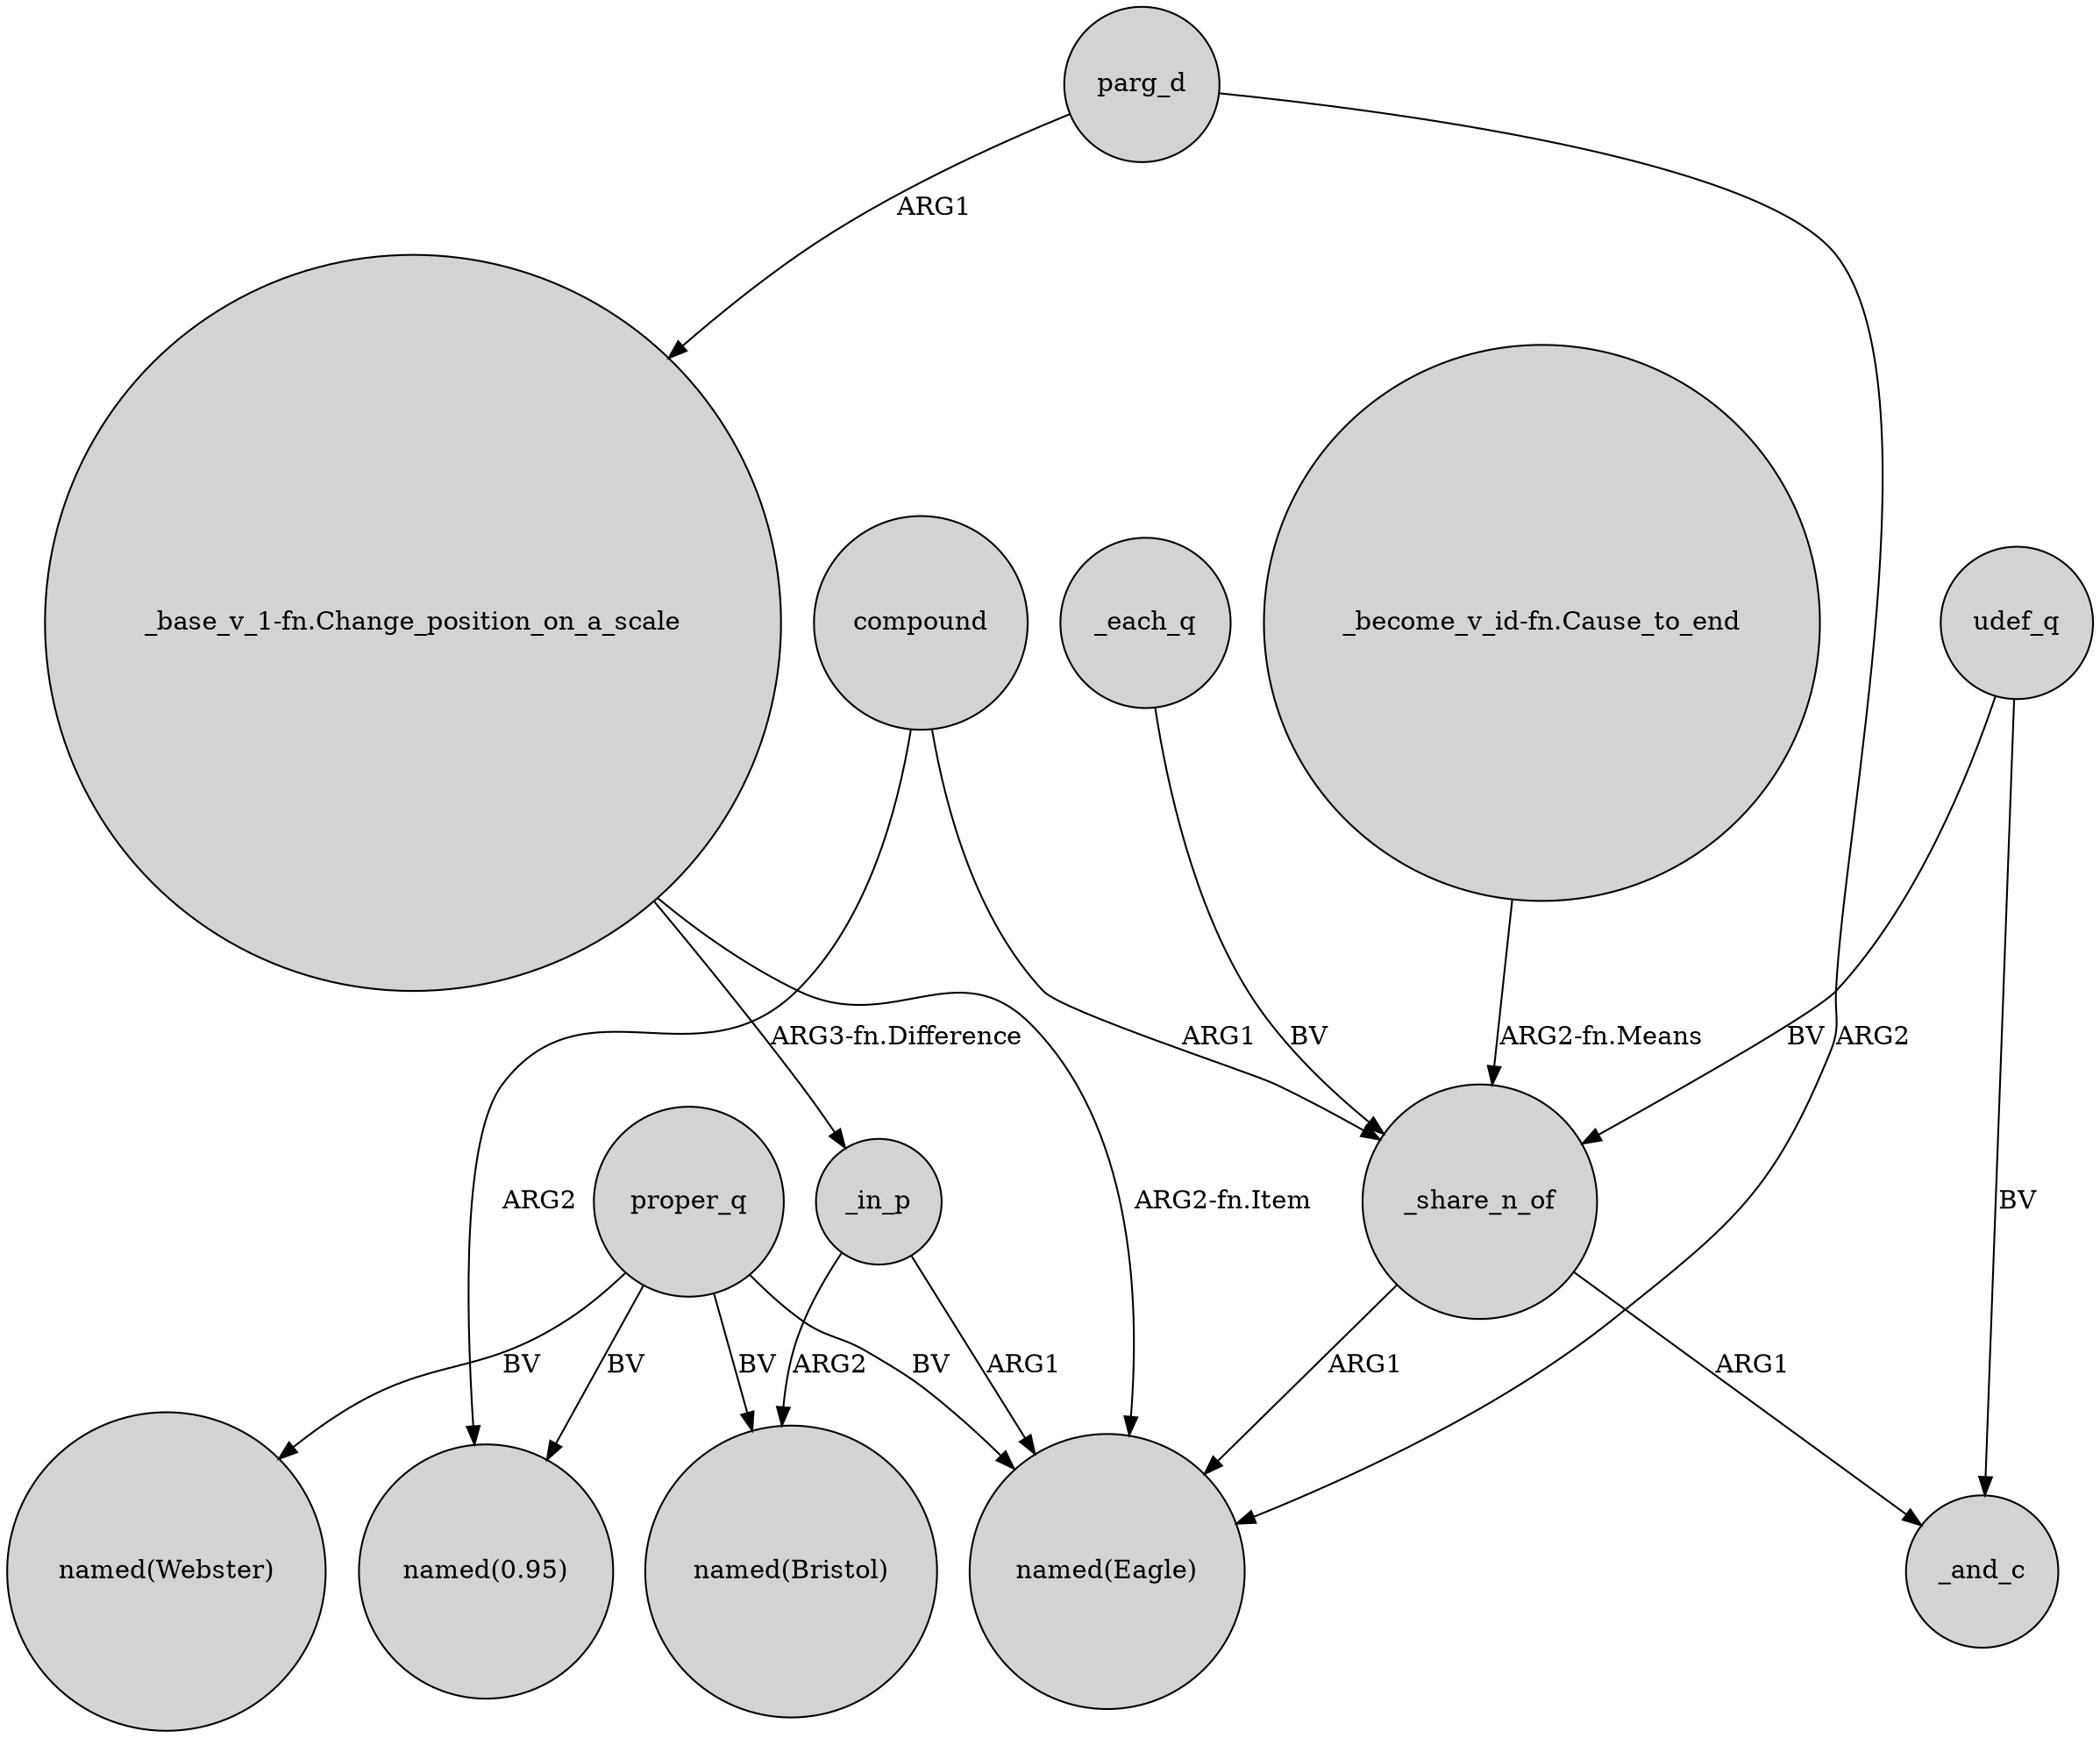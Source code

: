 digraph {
	node [shape=circle style=filled]
	_each_q -> _share_n_of [label=BV]
	_share_n_of -> "named(Eagle)" [label=ARG1]
	proper_q -> "named(Bristol)" [label=BV]
	_in_p -> "named(Eagle)" [label=ARG1]
	proper_q -> "named(Eagle)" [label=BV]
	"_base_v_1-fn.Change_position_on_a_scale" -> "named(Eagle)" [label="ARG2-fn.Item"]
	udef_q -> _share_n_of [label=BV]
	udef_q -> _and_c [label=BV]
	proper_q -> "named(Webster)" [label=BV]
	"_become_v_id-fn.Cause_to_end" -> _share_n_of [label="ARG2-fn.Means"]
	parg_d -> "_base_v_1-fn.Change_position_on_a_scale" [label=ARG1]
	proper_q -> "named(0.95)" [label=BV]
	_share_n_of -> _and_c [label=ARG1]
	compound -> "named(0.95)" [label=ARG2]
	compound -> _share_n_of [label=ARG1]
	"_base_v_1-fn.Change_position_on_a_scale" -> _in_p [label="ARG3-fn.Difference"]
	parg_d -> "named(Eagle)" [label=ARG2]
	_in_p -> "named(Bristol)" [label=ARG2]
}
